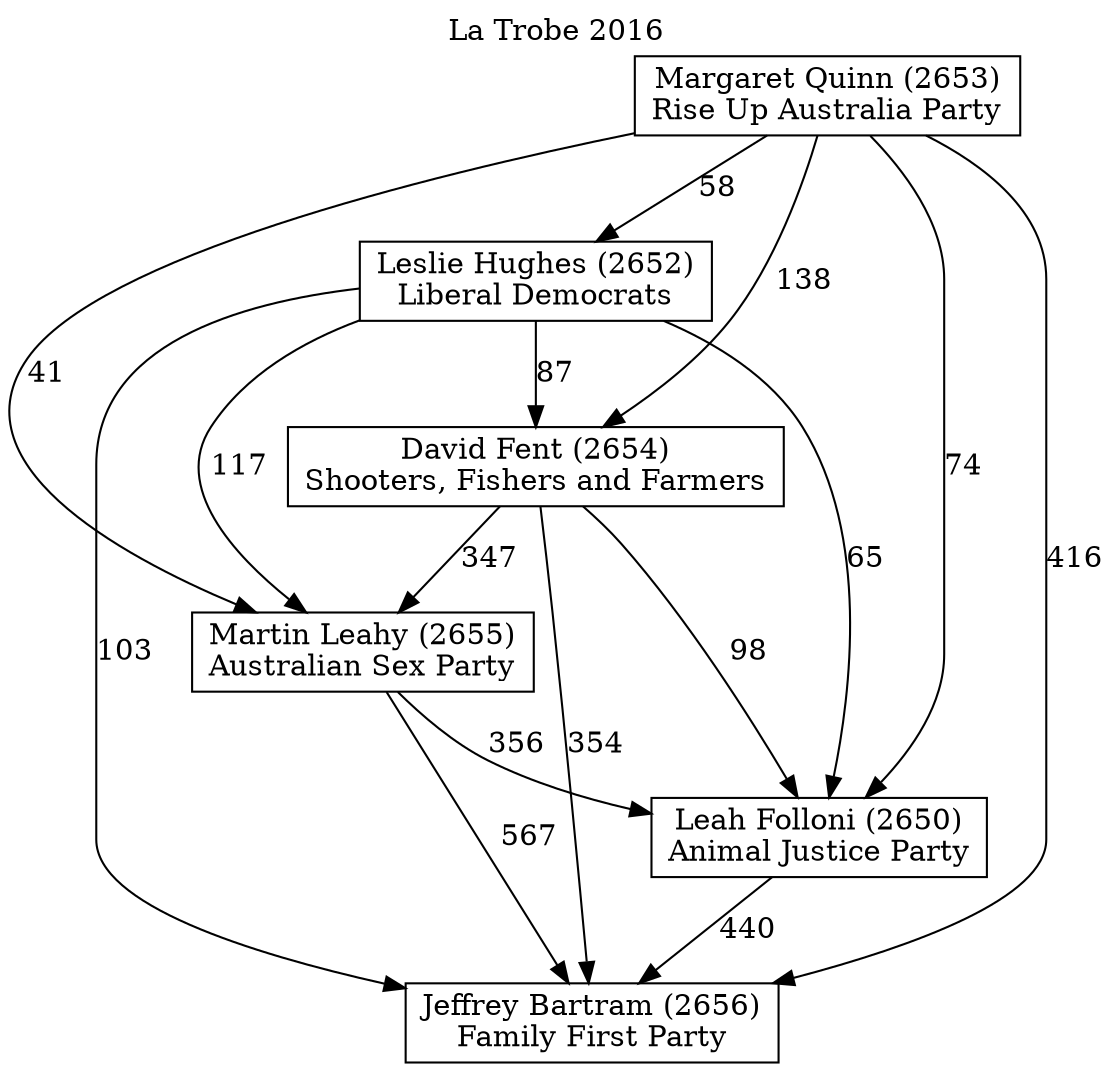 // House preference flow
digraph "Jeffrey Bartram (2656)_La Trobe_2016" {
	graph [label="La Trobe 2016" labelloc=t mclimit=10]
	node [shape=box]
	"Leslie Hughes (2652)" [label="Leslie Hughes (2652)
Liberal Democrats"]
	"Martin Leahy (2655)" [label="Martin Leahy (2655)
Australian Sex Party"]
	"Margaret Quinn (2653)" [label="Margaret Quinn (2653)
Rise Up Australia Party"]
	"Jeffrey Bartram (2656)" [label="Jeffrey Bartram (2656)
Family First Party"]
	"David Fent (2654)" [label="David Fent (2654)
Shooters, Fishers and Farmers"]
	"Leah Folloni (2650)" [label="Leah Folloni (2650)
Animal Justice Party"]
	"Leslie Hughes (2652)" -> "Leah Folloni (2650)" [label=65]
	"Leslie Hughes (2652)" -> "Martin Leahy (2655)" [label=117]
	"Martin Leahy (2655)" -> "Leah Folloni (2650)" [label=356]
	"Leslie Hughes (2652)" -> "Jeffrey Bartram (2656)" [label=103]
	"Martin Leahy (2655)" -> "Jeffrey Bartram (2656)" [label=567]
	"Leah Folloni (2650)" -> "Jeffrey Bartram (2656)" [label=440]
	"Margaret Quinn (2653)" -> "Jeffrey Bartram (2656)" [label=416]
	"David Fent (2654)" -> "Leah Folloni (2650)" [label=98]
	"David Fent (2654)" -> "Martin Leahy (2655)" [label=347]
	"Leslie Hughes (2652)" -> "David Fent (2654)" [label=87]
	"Margaret Quinn (2653)" -> "Leah Folloni (2650)" [label=74]
	"Margaret Quinn (2653)" -> "Martin Leahy (2655)" [label=41]
	"Margaret Quinn (2653)" -> "David Fent (2654)" [label=138]
	"David Fent (2654)" -> "Jeffrey Bartram (2656)" [label=354]
	"Margaret Quinn (2653)" -> "Leslie Hughes (2652)" [label=58]
}

